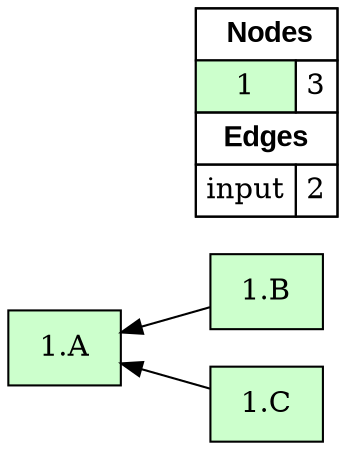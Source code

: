 digraph{
rankdir=RL
node[shape=box style="filled" fillcolor="#CCFFCC"] 
"1.A"
"1.B"
"1.C"
edge[arrowhead=normal style=solid color="#000000" constraint=true penwidth=1]
"1.B" -> "1.A"
"1.C" -> "1.A"
node[shape=box] 
{rank=min Legend [fillcolor= white margin=0 label=< 
 <TABLE BORDER="0" CELLBORDER="1" CELLSPACING="0" CELLPADDING="4"> 
<TR> <TD COLSPAN="2"><font face="Arial Black"> Nodes</font></TD> </TR> 
<TR> 
 <TD bgcolor="#CCFFCC">1</TD> 
 <TD>3</TD> 
 </TR> 
<TR> <TD COLSPAN="2"><font face = "Arial Black"> Edges </font></TD> </TR> 
<TR> 
 <TD><font color ="#000000">input</font></TD> 
 <TD>2</TD> 
 </TR> 
</TABLE> 
 >] } 
}